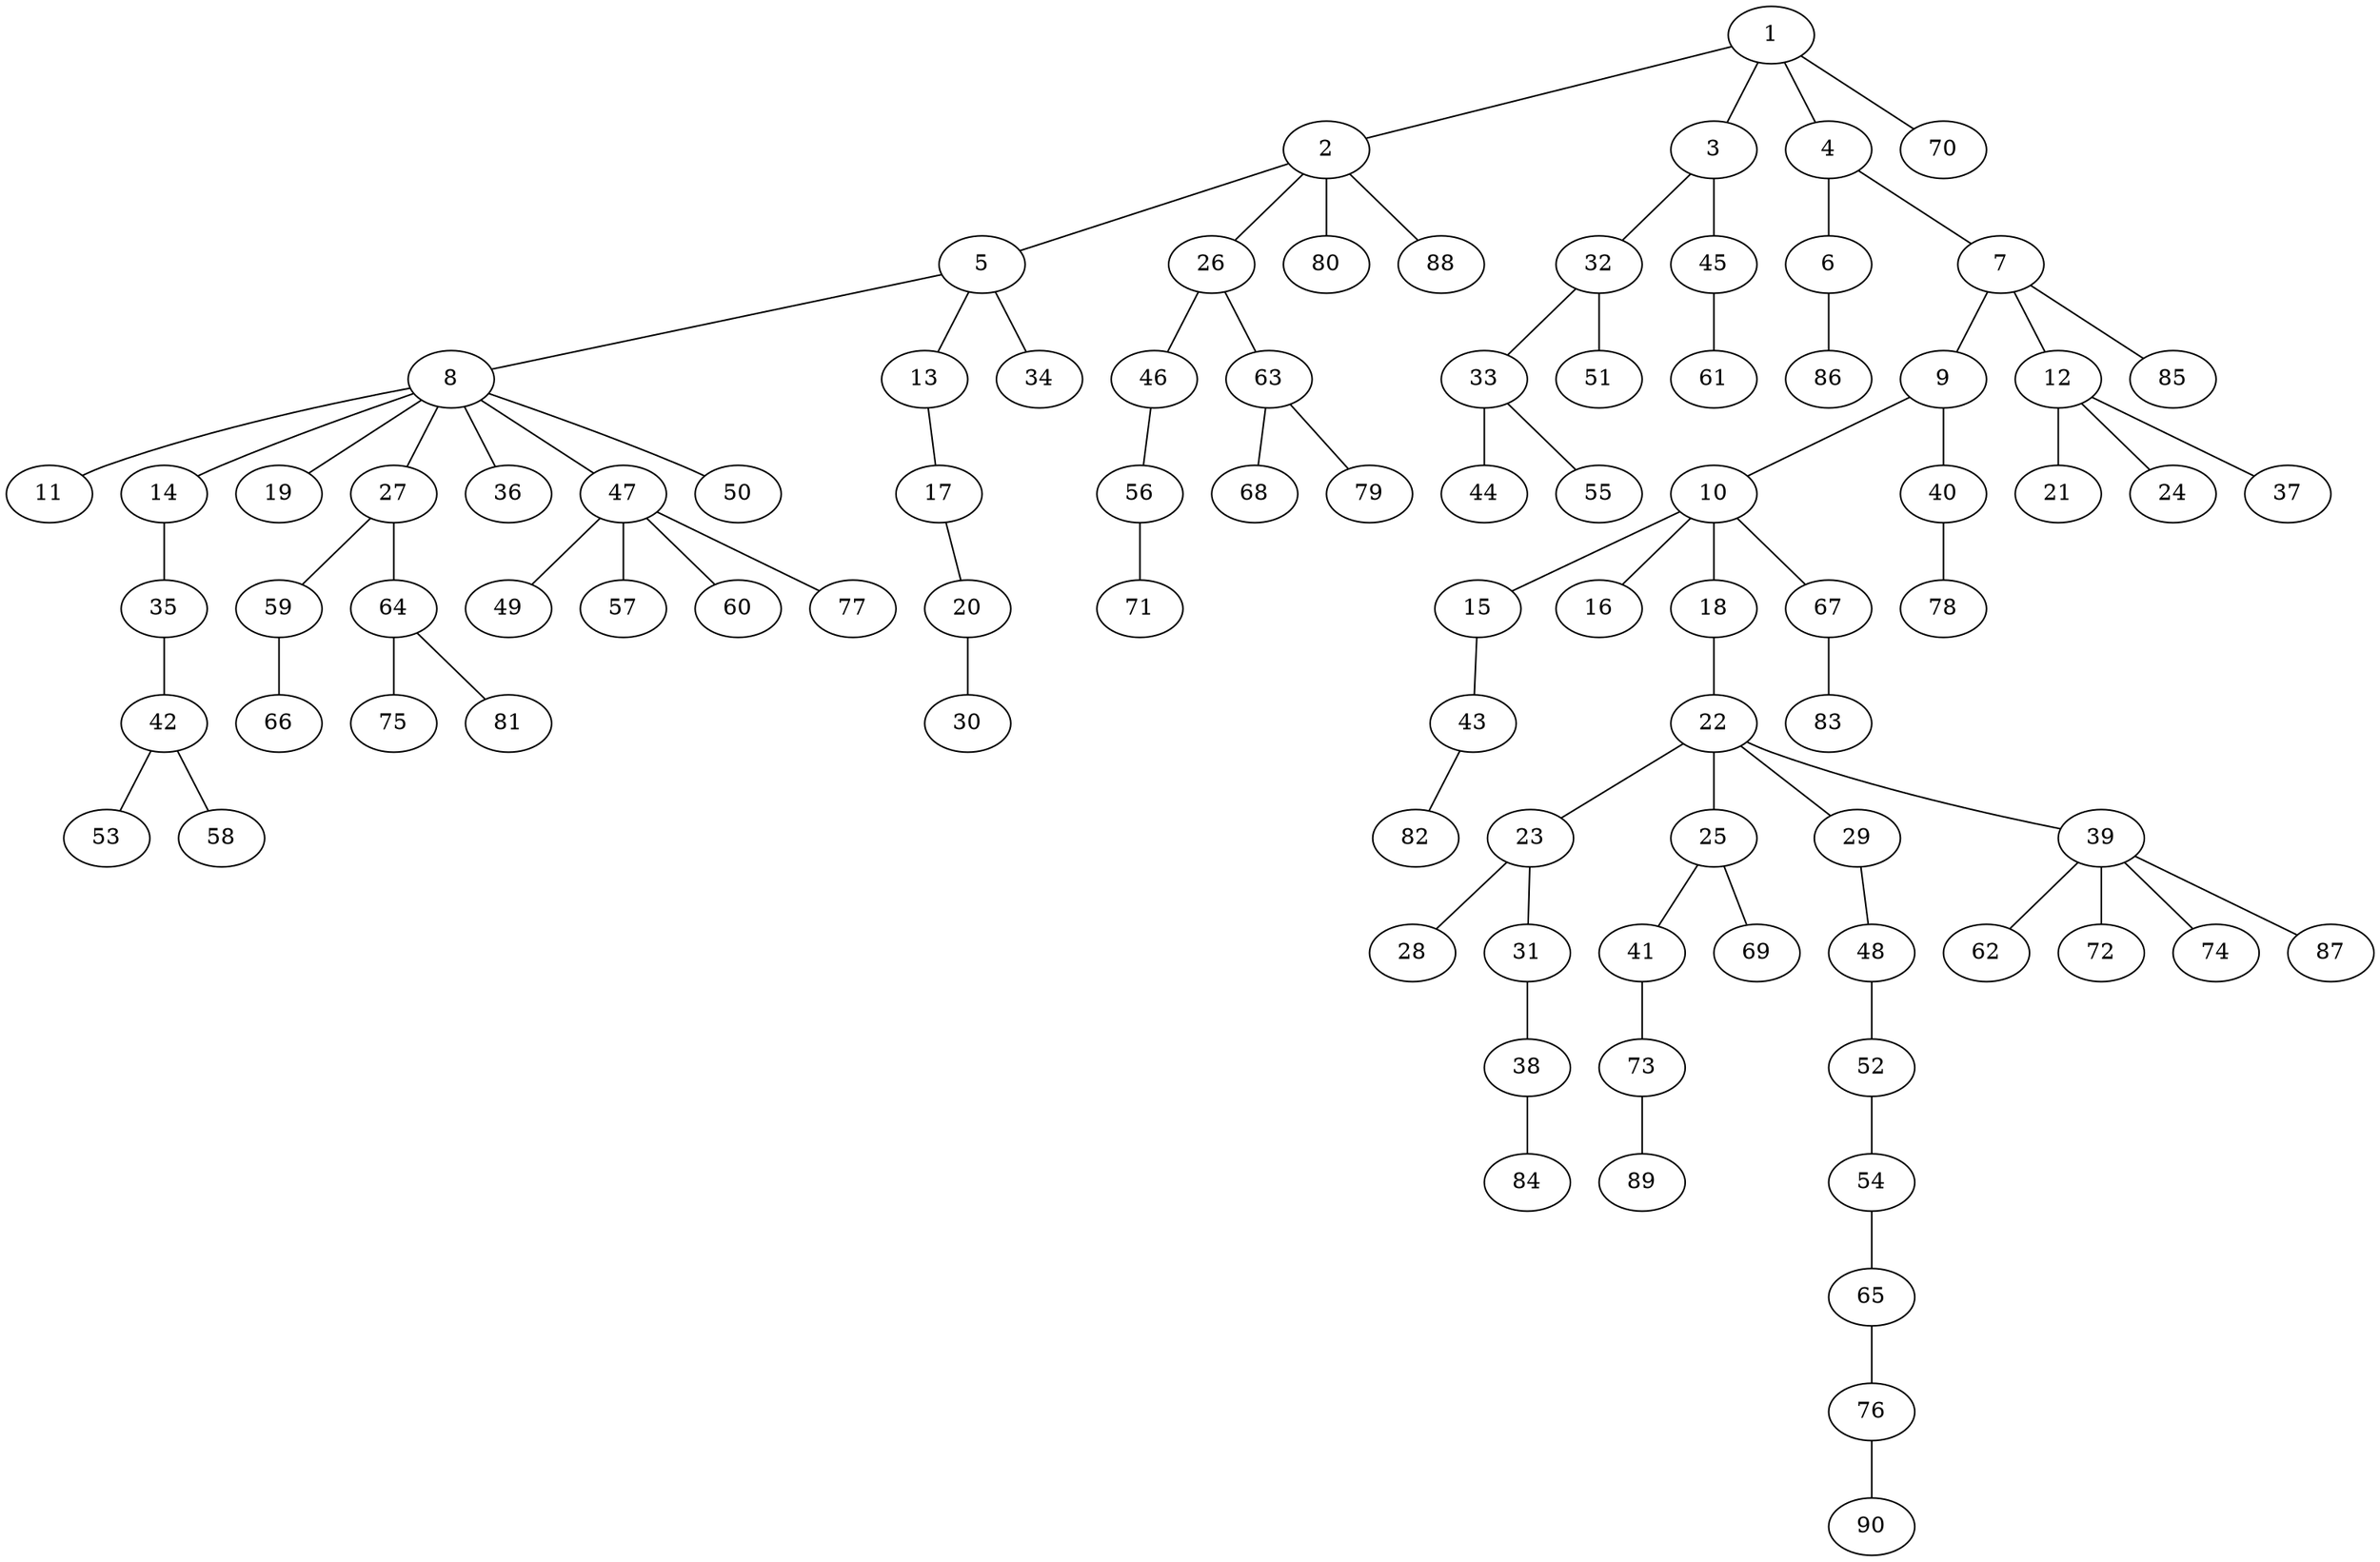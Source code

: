 graph graphname {1--2
1--3
1--4
1--70
2--5
2--26
2--80
2--88
3--32
3--45
4--6
4--7
5--8
5--13
5--34
6--86
7--9
7--12
7--85
8--11
8--14
8--19
8--27
8--36
8--47
8--50
9--10
9--40
10--15
10--16
10--18
10--67
12--21
12--24
12--37
13--17
14--35
15--43
17--20
18--22
20--30
22--23
22--25
22--29
22--39
23--28
23--31
25--41
25--69
26--46
26--63
27--59
27--64
29--48
31--38
32--33
32--51
33--44
33--55
35--42
38--84
39--62
39--72
39--74
39--87
40--78
41--73
42--53
42--58
43--82
45--61
46--56
47--49
47--57
47--60
47--77
48--52
52--54
54--65
56--71
59--66
63--68
63--79
64--75
64--81
65--76
67--83
73--89
76--90
}